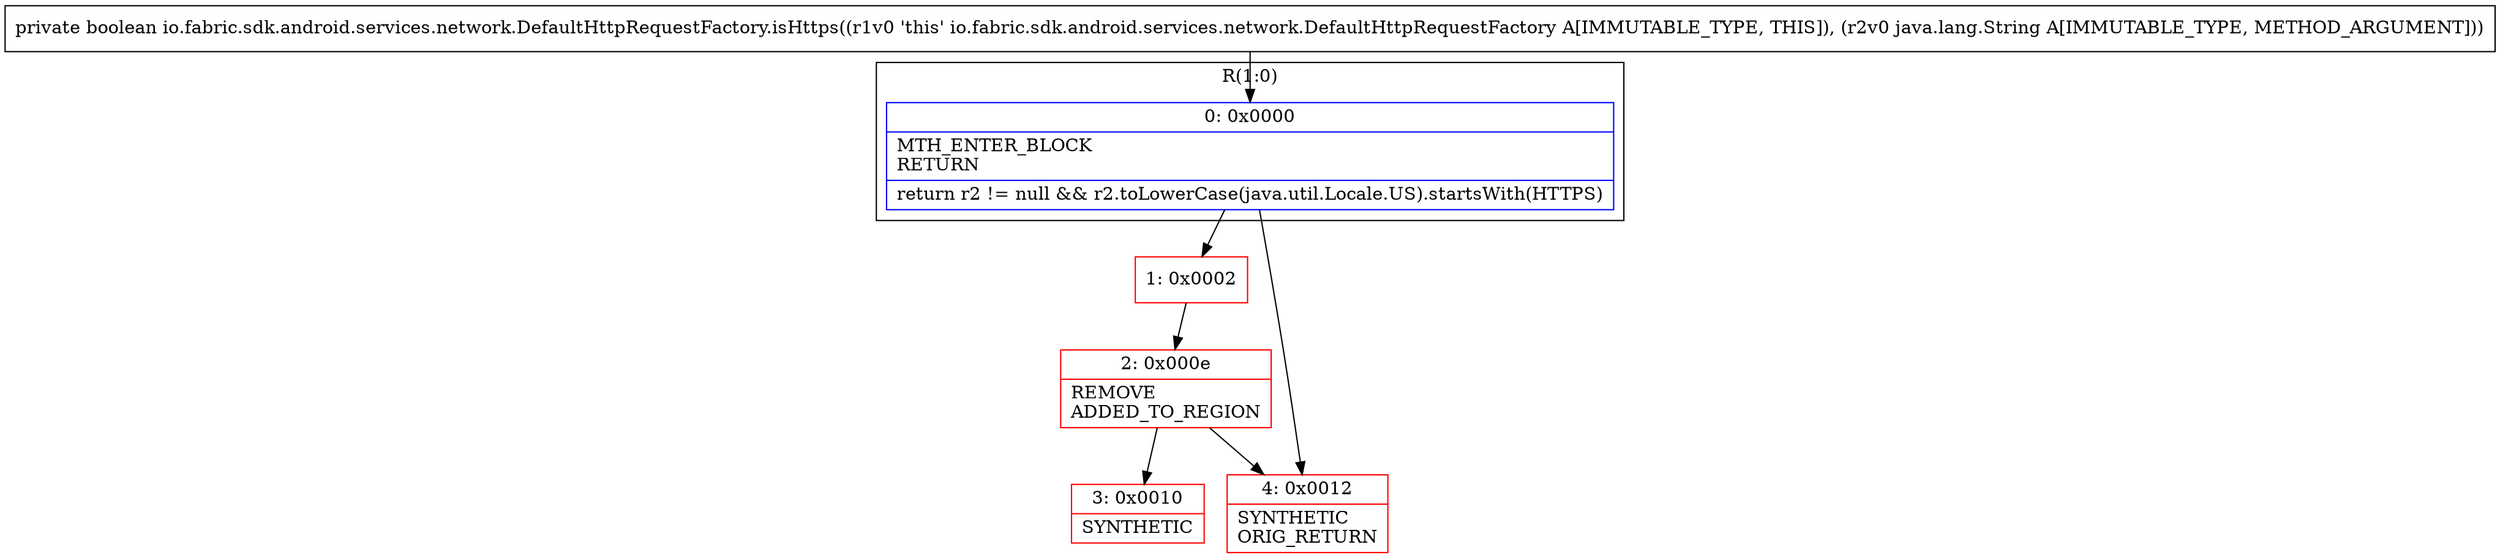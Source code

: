 digraph "CFG forio.fabric.sdk.android.services.network.DefaultHttpRequestFactory.isHttps(Ljava\/lang\/String;)Z" {
subgraph cluster_Region_1190238485 {
label = "R(1:0)";
node [shape=record,color=blue];
Node_0 [shape=record,label="{0\:\ 0x0000|MTH_ENTER_BLOCK\lRETURN\l|return r2 != null && r2.toLowerCase(java.util.Locale.US).startsWith(HTTPS)\l}"];
}
Node_1 [shape=record,color=red,label="{1\:\ 0x0002}"];
Node_2 [shape=record,color=red,label="{2\:\ 0x000e|REMOVE\lADDED_TO_REGION\l}"];
Node_3 [shape=record,color=red,label="{3\:\ 0x0010|SYNTHETIC\l}"];
Node_4 [shape=record,color=red,label="{4\:\ 0x0012|SYNTHETIC\lORIG_RETURN\l}"];
MethodNode[shape=record,label="{private boolean io.fabric.sdk.android.services.network.DefaultHttpRequestFactory.isHttps((r1v0 'this' io.fabric.sdk.android.services.network.DefaultHttpRequestFactory A[IMMUTABLE_TYPE, THIS]), (r2v0 java.lang.String A[IMMUTABLE_TYPE, METHOD_ARGUMENT])) }"];
MethodNode -> Node_0;
Node_0 -> Node_1;
Node_0 -> Node_4;
Node_1 -> Node_2;
Node_2 -> Node_3;
Node_2 -> Node_4;
}

